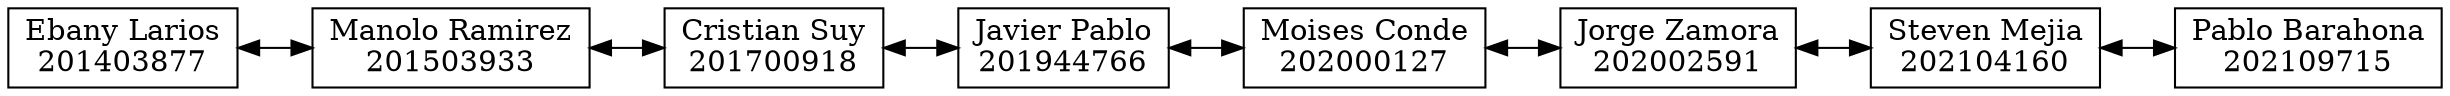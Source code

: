 digraph G {
  node [shape=box];
  rankdir=LR;
  201403877 [label="Ebany Larios
201403877"];
  201503933 [label="Manolo Ramirez
201503933"];
  201700918 [label="Cristian Suy
201700918"];
  201944766 [label="Javier Pablo
201944766"];
  202000127 [label="Moises Conde
202000127"];
  202002591 [label="Jorge Zamora
202002591"];
  202104160 [label="Steven Mejia
202104160"];
  202109715 [label="Pablo Barahona
202109715"];
  201403877 -> 201503933 [dir=both];
  201503933 -> 201700918 [dir=both];
  201700918 -> 201944766 [dir=both];
  201944766 -> 202000127 [dir=both];
  202000127 -> 202002591 [dir=both];
  202002591 -> 202104160 [dir=both];
  202104160 -> 202109715 [dir=both];
}
